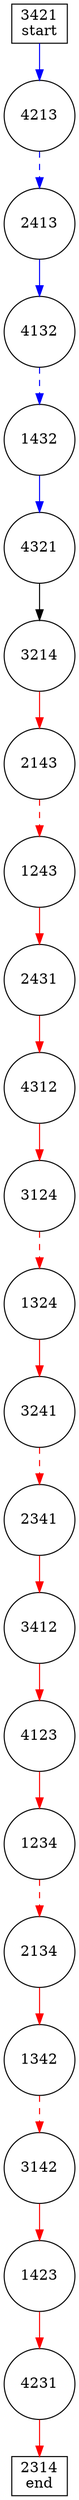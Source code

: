 digraph cycleCover {
v2341 [label="2341", shape="circle", pos="-163,-174!"];
v2413 [label="2413", shape="circle", pos="-70,-230!"];
v4321 [label="4321", shape="circle", pos="163,174!"];
v1342 [label="1342", shape="circle", pos="-284,245!"];
v1432 [label="1432", shape="circle", pos="234,53!"];
v1423 [label="1423", shape="circle", pos="-70,370!"];
v2143 [label="2143", shape="circle", pos="355,124!"];
v4123 [label="4123", shape="circle", pos="-355,-124!"];
v1324 [label="1324", shape="circle", pos="70,-370!"];
v1234 [label="1234", shape="circle", pos="-234,-53!"];
v3142 [label="3142", shape="circle", pos="-70,230!"];
v4132 [label="4132", shape="circle", pos="70,-230!"];
v4312 [label="4312", shape="circle", pos="284,-245!"];
v2134 [label="2134", shape="circle", pos="-355,124!"];
v3421 [label="3421\nstart", shape="rectangle", pos="-163,174!"];
v3124 [label="3124", shape="circle", pos="163,-174!"];
v3412 [label="3412", shape="circle", pos="-284,-245!"];
v4213 [label="4213", shape="circle", pos="-234,53!"];
v2431 [label="2431", shape="circle", pos="355,-124!"];
v3214 [label="3214", shape="circle", pos="284,245!"];
v3241 [label="3241", shape="circle", pos="-70,-370!"];
v1243 [label="1243", shape="circle", pos="234,-53!"];
v4231 [label="4231", shape="circle", pos="70,370!"];
v2314 [label="2314\nend", shape="rectangle", pos="70,230!"];

v4213 -> v2413 [color="blue", style="dashed"];
v3421 -> v4213 [color="blue", style="solid"];
v2413 -> v4132 [color="blue", style="solid"];
v4132 -> v1432 [color="blue", style="dashed"];
v1432 -> v4321 [color="blue", style="solid"];
v4312 -> v3124 [color="red", style="solid"];
v1423 -> v4231 [color="red", style="solid"];
v1234 -> v2134 [color="red", style="dashed"];
v1324 -> v3241 [color="red", style="solid"];
v3142 -> v1423 [color="red", style="solid"];
v2143 -> v1243 [color="red", style="dashed"];
v2341 -> v3412 [color="red", style="solid"];
v4231 -> v2314 [color="red", style="solid"];
v3214 -> v2143 [color="red", style="solid"];
v1342 -> v3142 [color="red", style="dashed"];
v2431 -> v4312 [color="red", style="solid"];
v1243 -> v2431 [color="red", style="solid"];
v4123 -> v1234 [color="red", style="solid"];
v3124 -> v1324 [color="red", style="dashed"];
v2134 -> v1342 [color="red", style="solid"];
v3241 -> v2341 [color="red", style="dashed"];
v3412 -> v4123 [color="red", style="solid"];
v4321 -> v3214 [color="black", style="solid"];

}
